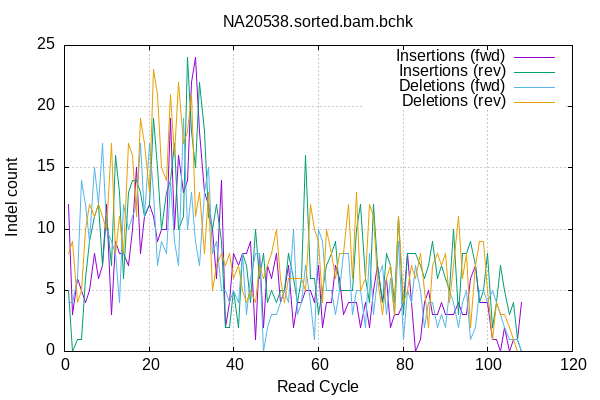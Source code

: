 
        set terminal png size 600,400 truecolor
        set output "NA20538-plots/indel-cycles.png"
        set grid xtics ytics y2tics back lc rgb "#cccccc"
        set style line 1 linetype 1  linecolor rgb "red"
        set style line 2 linetype 2  linecolor rgb "black"
        set style line 3 linetype 3  linecolor rgb "green"
        set style line 4 linetype 4  linecolor rgb "blue"
        set style increment user
        set ylabel "Indel count"
        set xlabel "Read Cycle"
        set title "NA20538.sorted.bam.bchk" noenhanced
    plot '-' w l ti 'Insertions (fwd)', '' w l ti 'Insertions (rev)', '' w l ti 'Deletions (fwd)', '' w l ti 'Deletions (rev)'
1	12
2	3
3	6
4	5
5	4
6	5
7	8
8	6
9	7
10	12
11	3
12	9
13	8
14	8
15	7
16	10
17	15
18	8
19	11
20	12
21	11
22	9
23	10
24	10
25	19
26	10
27	16
28	13
29	14
30	22
31	24
32	18
33	13
34	12
35	10
36	6
37	14
38	2
39	4
40	8
41	7
42	8
43	8
44	9
45	1
46	8
47	2
48	7
49	6
50	8
51	4
52	5
53	7
54	2
55	4
56	4
57	5
58	5
59	4
60	7
61	2
62	4
63	4
64	7
65	6
66	3
67	4
68	4
69	4
70	2
71	4
72	2
73	5
74	7
75	4
76	6
77	2
78	3
79	3
80	4
81	8
82	4
83	0
84	1
85	4
86	5
87	3
88	3
89	4
90	3
91	3
92	3
93	4
94	3
95	3
96	6
97	7
98	4
99	4
100	4
101	1
102	1
103	0
104	2
105	0
106	1
107	1
108	4
end
1	5
2	0
3	1
4	1
5	6
6	9
7	11
8	12
9	7
10	11
11	7
12	16
13	13
14	6
15	13
16	14
17	14
18	13
19	11
20	12
21	19
22	15
23	10
24	13
25	14
26	17
27	10
28	11
29	24
30	18
31	15
32	22
33	18
34	11
35	10
36	12
37	9
38	2
39	2
40	5
41	2
42	8
43	7
44	4
45	10
46	6
47	8
48	4
49	5
50	4
51	5
52	5
53	8
54	6
55	4
56	6
57	16
58	6
59	6
60	3
61	5
62	7
63	8
64	9
65	5
66	5
67	5
68	5
69	10
70	12
71	6
72	4
73	12
74	7
75	4
76	8
77	7
78	4
79	11
80	3
81	8
82	8
83	8
84	7
85	6
86	7
87	9
88	6
89	7
90	6
91	5
92	10
93	3
94	8
95	8
96	9
97	7
98	4
99	5
100	8
101	2
102	4
103	7
104	5
105	3
106	4
107	1
108	0
end
1	4
2	4
3	6
4	14
5	12
6	9
7	15
8	12
9	17
10	10
11	9
12	8
13	4
14	12
15	10
16	11
17	12
18	17
19	11
20	17
21	13
22	7
23	9
24	8
25	14
26	9
27	7
28	19
29	10
30	13
31	9
32	7
33	13
34	15
35	8
36	9
37	5
38	5
39	4
40	5
41	4
42	8
43	3
44	6
45	8
46	8
47	0
48	2
49	3
50	3
51	4
52	5
53	4
54	10
55	3
56	4
57	7
58	4
59	1
60	10
61	9
62	5
63	5
64	3
65	5
66	8
67	8
68	3
69	5
70	5
71	2
72	8
73	3
74	6
75	7
76	3
77	6
78	3
79	9
80	1
81	5
82	4
83	7
84	5
85	2
86	4
87	4
88	2
89	3
90	2
91	5
92	4
93	2
94	4
95	5
96	1
97	2
98	5
99	5
100	4
101	5
102	4
103	3
104	2
105	1
106	1
107	1
108	0
end
1	8
2	9
3	4
4	5
5	10
6	12
7	11
8	12
9	11
10	10
11	17
12	8
13	11
14	8
15	17
16	16
17	11
18	19
19	17
20	13
21	23
22	21
23	15
24	14
25	21
26	16
27	22
28	17
29	18
30	21
31	11
32	13
33	8
34	13
35	5
36	7
37	8
38	7
39	8
40	6
41	7
42	5
43	4
44	5
45	4
46	7
47	6
48	7
49	8
50	10
51	6
52	4
53	6
54	6
55	6
56	6
57	5
58	12
59	10
60	9
61	4
62	10
63	8
64	6
65	8
66	8
67	12
68	6
69	13
70	5
71	6
72	12
73	11
74	6
75	3
76	6
77	7
78	3
79	11
80	4
81	5
82	7
83	6
84	8
85	5
86	2
87	7
88	8
89	7
90	8
91	4
92	7
93	11
94	6
95	8
96	2
97	7
98	9
99	9
100	5
101	1
102	4
103	3
104	3
105	2
106	1
107	0
108	0
end

